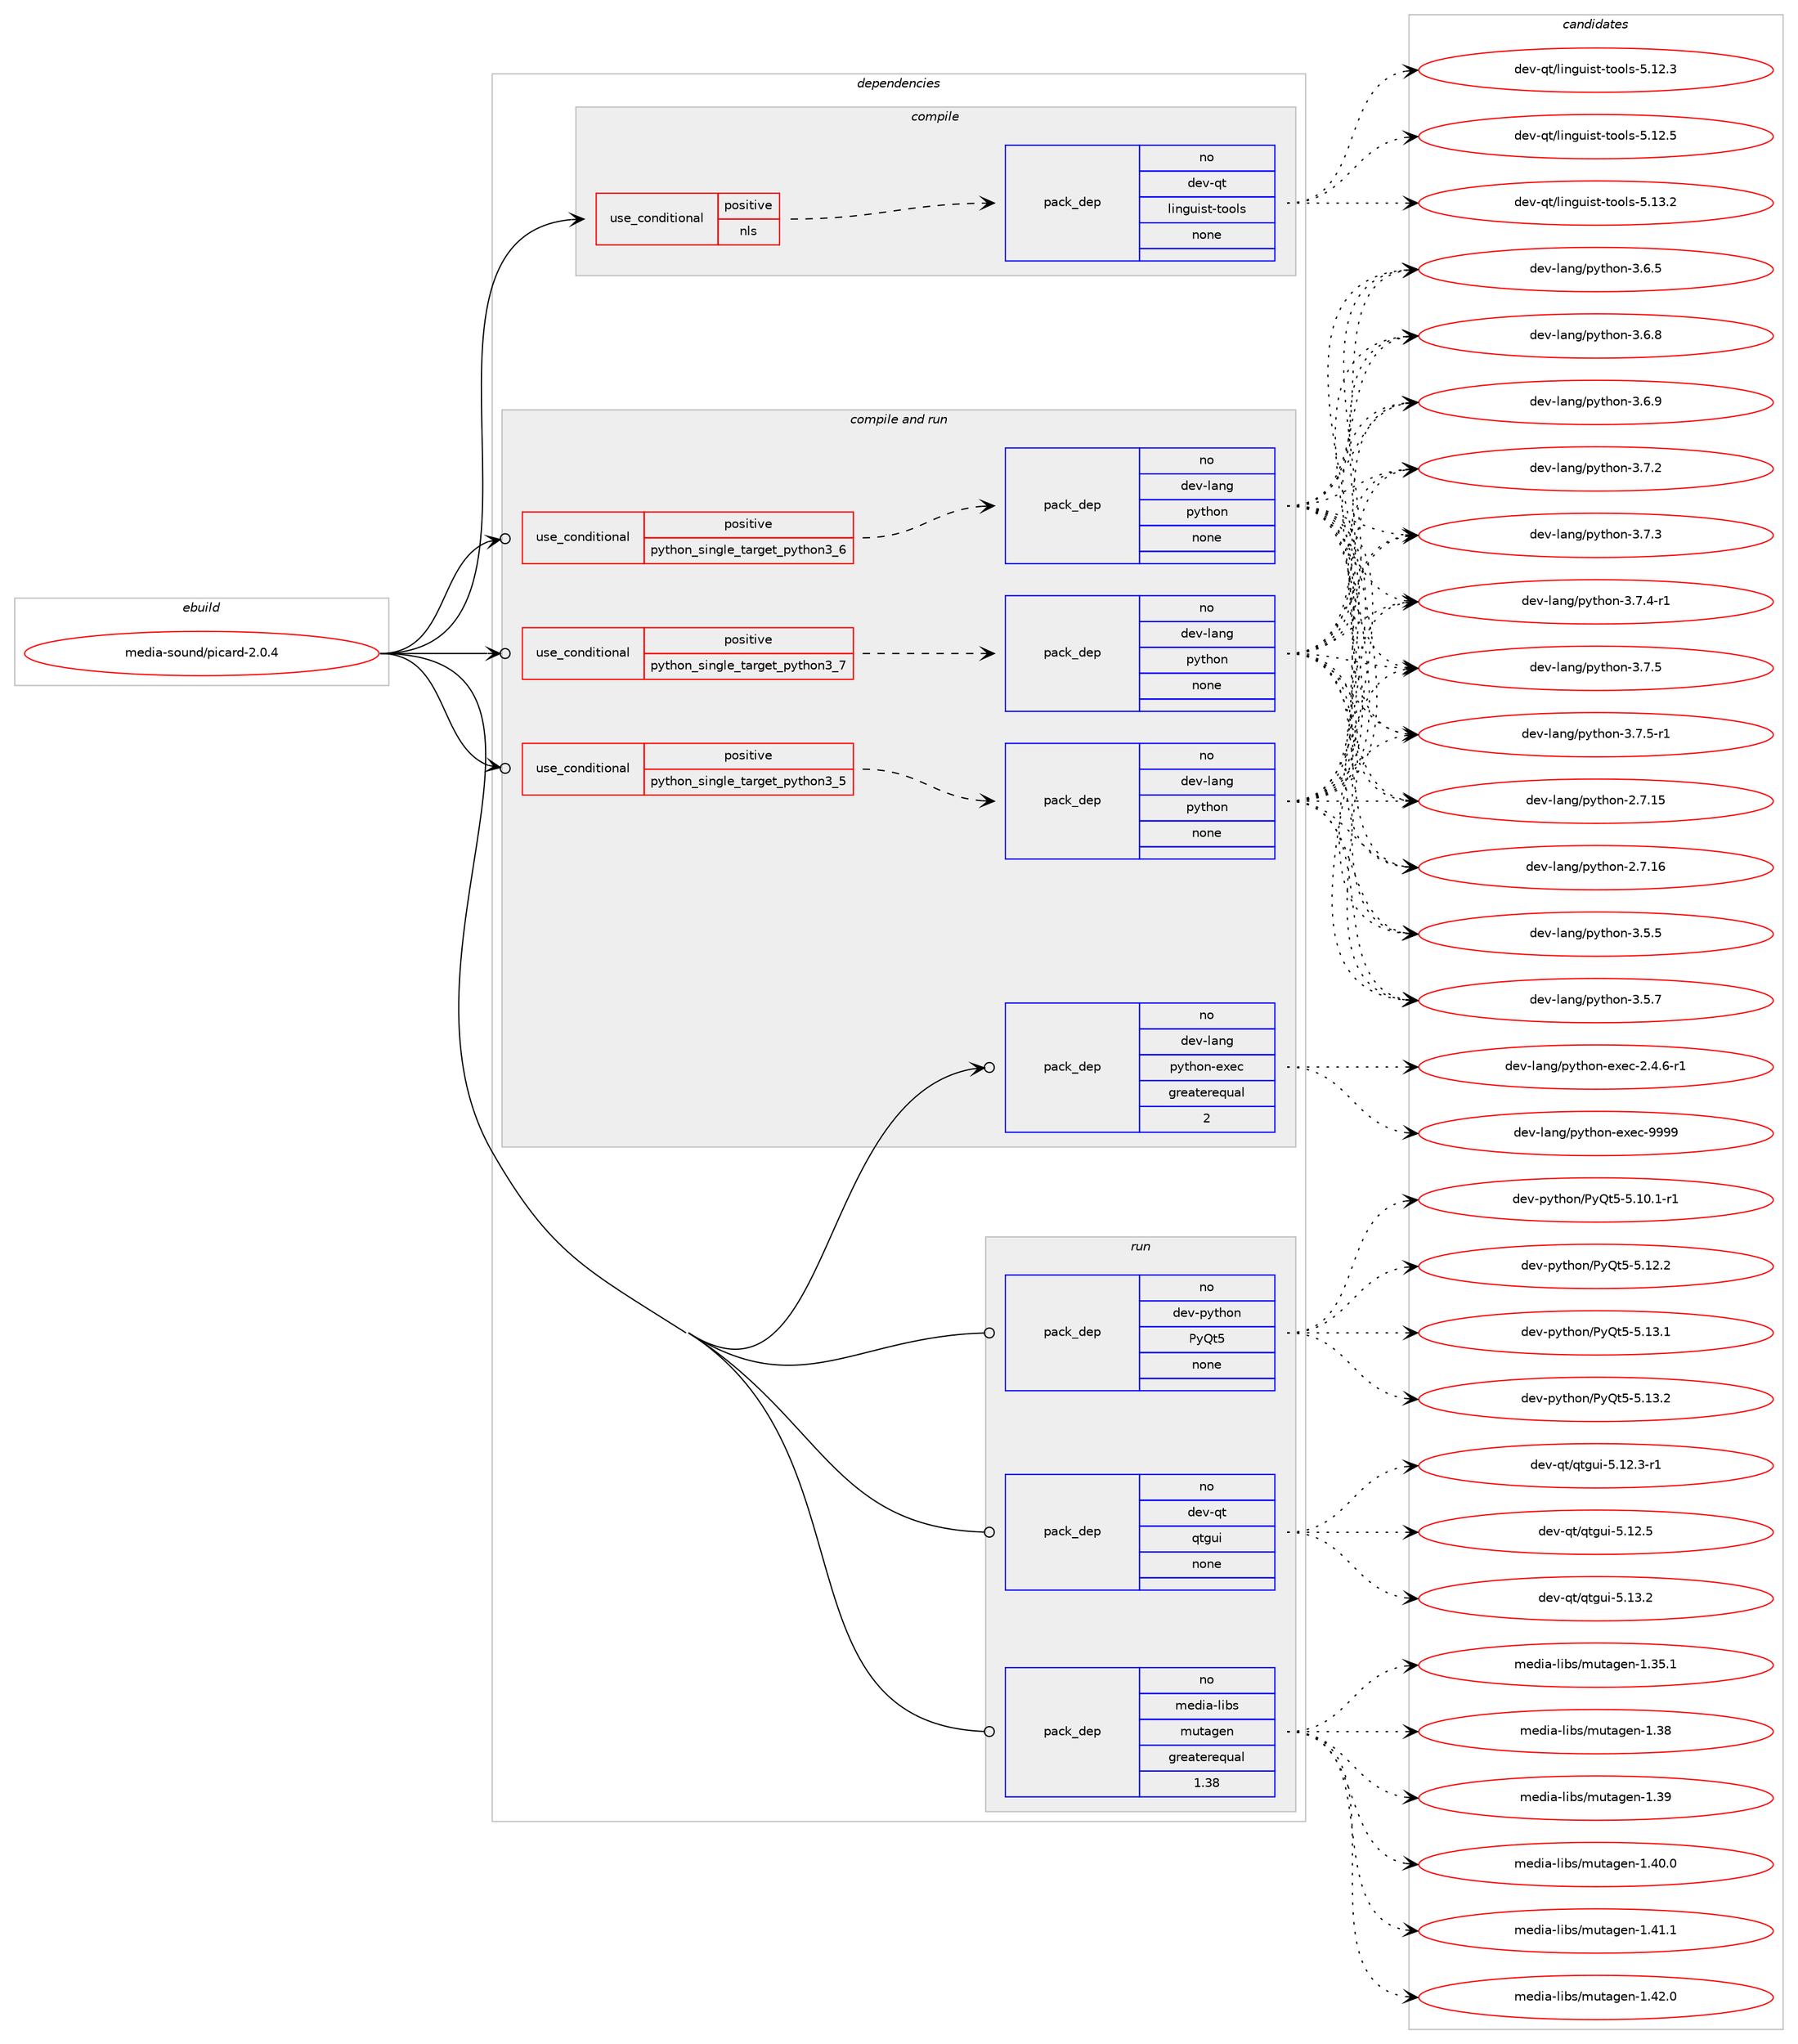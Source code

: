 digraph prolog {

# *************
# Graph options
# *************

newrank=true;
concentrate=true;
compound=true;
graph [rankdir=LR,fontname=Helvetica,fontsize=10,ranksep=1.5];#, ranksep=2.5, nodesep=0.2];
edge  [arrowhead=vee];
node  [fontname=Helvetica,fontsize=10];

# **********
# The ebuild
# **********

subgraph cluster_leftcol {
color=gray;
rank=same;
label=<<i>ebuild</i>>;
id [label="media-sound/picard-2.0.4", color=red, width=4, href="../media-sound/picard-2.0.4.svg"];
}

# ****************
# The dependencies
# ****************

subgraph cluster_midcol {
color=gray;
label=<<i>dependencies</i>>;
subgraph cluster_compile {
fillcolor="#eeeeee";
style=filled;
label=<<i>compile</i>>;
subgraph cond194689 {
dependency801862 [label=<<TABLE BORDER="0" CELLBORDER="1" CELLSPACING="0" CELLPADDING="4"><TR><TD ROWSPAN="3" CELLPADDING="10">use_conditional</TD></TR><TR><TD>positive</TD></TR><TR><TD>nls</TD></TR></TABLE>>, shape=none, color=red];
subgraph pack593158 {
dependency801863 [label=<<TABLE BORDER="0" CELLBORDER="1" CELLSPACING="0" CELLPADDING="4" WIDTH="220"><TR><TD ROWSPAN="6" CELLPADDING="30">pack_dep</TD></TR><TR><TD WIDTH="110">no</TD></TR><TR><TD>dev-qt</TD></TR><TR><TD>linguist-tools</TD></TR><TR><TD>none</TD></TR><TR><TD></TD></TR></TABLE>>, shape=none, color=blue];
}
dependency801862:e -> dependency801863:w [weight=20,style="dashed",arrowhead="vee"];
}
id:e -> dependency801862:w [weight=20,style="solid",arrowhead="vee"];
}
subgraph cluster_compileandrun {
fillcolor="#eeeeee";
style=filled;
label=<<i>compile and run</i>>;
subgraph cond194690 {
dependency801864 [label=<<TABLE BORDER="0" CELLBORDER="1" CELLSPACING="0" CELLPADDING="4"><TR><TD ROWSPAN="3" CELLPADDING="10">use_conditional</TD></TR><TR><TD>positive</TD></TR><TR><TD>python_single_target_python3_5</TD></TR></TABLE>>, shape=none, color=red];
subgraph pack593159 {
dependency801865 [label=<<TABLE BORDER="0" CELLBORDER="1" CELLSPACING="0" CELLPADDING="4" WIDTH="220"><TR><TD ROWSPAN="6" CELLPADDING="30">pack_dep</TD></TR><TR><TD WIDTH="110">no</TD></TR><TR><TD>dev-lang</TD></TR><TR><TD>python</TD></TR><TR><TD>none</TD></TR><TR><TD></TD></TR></TABLE>>, shape=none, color=blue];
}
dependency801864:e -> dependency801865:w [weight=20,style="dashed",arrowhead="vee"];
}
id:e -> dependency801864:w [weight=20,style="solid",arrowhead="odotvee"];
subgraph cond194691 {
dependency801866 [label=<<TABLE BORDER="0" CELLBORDER="1" CELLSPACING="0" CELLPADDING="4"><TR><TD ROWSPAN="3" CELLPADDING="10">use_conditional</TD></TR><TR><TD>positive</TD></TR><TR><TD>python_single_target_python3_6</TD></TR></TABLE>>, shape=none, color=red];
subgraph pack593160 {
dependency801867 [label=<<TABLE BORDER="0" CELLBORDER="1" CELLSPACING="0" CELLPADDING="4" WIDTH="220"><TR><TD ROWSPAN="6" CELLPADDING="30">pack_dep</TD></TR><TR><TD WIDTH="110">no</TD></TR><TR><TD>dev-lang</TD></TR><TR><TD>python</TD></TR><TR><TD>none</TD></TR><TR><TD></TD></TR></TABLE>>, shape=none, color=blue];
}
dependency801866:e -> dependency801867:w [weight=20,style="dashed",arrowhead="vee"];
}
id:e -> dependency801866:w [weight=20,style="solid",arrowhead="odotvee"];
subgraph cond194692 {
dependency801868 [label=<<TABLE BORDER="0" CELLBORDER="1" CELLSPACING="0" CELLPADDING="4"><TR><TD ROWSPAN="3" CELLPADDING="10">use_conditional</TD></TR><TR><TD>positive</TD></TR><TR><TD>python_single_target_python3_7</TD></TR></TABLE>>, shape=none, color=red];
subgraph pack593161 {
dependency801869 [label=<<TABLE BORDER="0" CELLBORDER="1" CELLSPACING="0" CELLPADDING="4" WIDTH="220"><TR><TD ROWSPAN="6" CELLPADDING="30">pack_dep</TD></TR><TR><TD WIDTH="110">no</TD></TR><TR><TD>dev-lang</TD></TR><TR><TD>python</TD></TR><TR><TD>none</TD></TR><TR><TD></TD></TR></TABLE>>, shape=none, color=blue];
}
dependency801868:e -> dependency801869:w [weight=20,style="dashed",arrowhead="vee"];
}
id:e -> dependency801868:w [weight=20,style="solid",arrowhead="odotvee"];
subgraph pack593162 {
dependency801870 [label=<<TABLE BORDER="0" CELLBORDER="1" CELLSPACING="0" CELLPADDING="4" WIDTH="220"><TR><TD ROWSPAN="6" CELLPADDING="30">pack_dep</TD></TR><TR><TD WIDTH="110">no</TD></TR><TR><TD>dev-lang</TD></TR><TR><TD>python-exec</TD></TR><TR><TD>greaterequal</TD></TR><TR><TD>2</TD></TR></TABLE>>, shape=none, color=blue];
}
id:e -> dependency801870:w [weight=20,style="solid",arrowhead="odotvee"];
}
subgraph cluster_run {
fillcolor="#eeeeee";
style=filled;
label=<<i>run</i>>;
subgraph pack593163 {
dependency801871 [label=<<TABLE BORDER="0" CELLBORDER="1" CELLSPACING="0" CELLPADDING="4" WIDTH="220"><TR><TD ROWSPAN="6" CELLPADDING="30">pack_dep</TD></TR><TR><TD WIDTH="110">no</TD></TR><TR><TD>dev-python</TD></TR><TR><TD>PyQt5</TD></TR><TR><TD>none</TD></TR><TR><TD></TD></TR></TABLE>>, shape=none, color=blue];
}
id:e -> dependency801871:w [weight=20,style="solid",arrowhead="odot"];
subgraph pack593164 {
dependency801872 [label=<<TABLE BORDER="0" CELLBORDER="1" CELLSPACING="0" CELLPADDING="4" WIDTH="220"><TR><TD ROWSPAN="6" CELLPADDING="30">pack_dep</TD></TR><TR><TD WIDTH="110">no</TD></TR><TR><TD>dev-qt</TD></TR><TR><TD>qtgui</TD></TR><TR><TD>none</TD></TR><TR><TD></TD></TR></TABLE>>, shape=none, color=blue];
}
id:e -> dependency801872:w [weight=20,style="solid",arrowhead="odot"];
subgraph pack593165 {
dependency801873 [label=<<TABLE BORDER="0" CELLBORDER="1" CELLSPACING="0" CELLPADDING="4" WIDTH="220"><TR><TD ROWSPAN="6" CELLPADDING="30">pack_dep</TD></TR><TR><TD WIDTH="110">no</TD></TR><TR><TD>media-libs</TD></TR><TR><TD>mutagen</TD></TR><TR><TD>greaterequal</TD></TR><TR><TD>1.38</TD></TR></TABLE>>, shape=none, color=blue];
}
id:e -> dependency801873:w [weight=20,style="solid",arrowhead="odot"];
}
}

# **************
# The candidates
# **************

subgraph cluster_choices {
rank=same;
color=gray;
label=<<i>candidates</i>>;

subgraph choice593158 {
color=black;
nodesep=1;
choice10010111845113116471081051101031171051151164511611111110811545534649504651 [label="dev-qt/linguist-tools-5.12.3", color=red, width=4,href="../dev-qt/linguist-tools-5.12.3.svg"];
choice10010111845113116471081051101031171051151164511611111110811545534649504653 [label="dev-qt/linguist-tools-5.12.5", color=red, width=4,href="../dev-qt/linguist-tools-5.12.5.svg"];
choice10010111845113116471081051101031171051151164511611111110811545534649514650 [label="dev-qt/linguist-tools-5.13.2", color=red, width=4,href="../dev-qt/linguist-tools-5.13.2.svg"];
dependency801863:e -> choice10010111845113116471081051101031171051151164511611111110811545534649504651:w [style=dotted,weight="100"];
dependency801863:e -> choice10010111845113116471081051101031171051151164511611111110811545534649504653:w [style=dotted,weight="100"];
dependency801863:e -> choice10010111845113116471081051101031171051151164511611111110811545534649514650:w [style=dotted,weight="100"];
}
subgraph choice593159 {
color=black;
nodesep=1;
choice10010111845108971101034711212111610411111045504655464953 [label="dev-lang/python-2.7.15", color=red, width=4,href="../dev-lang/python-2.7.15.svg"];
choice10010111845108971101034711212111610411111045504655464954 [label="dev-lang/python-2.7.16", color=red, width=4,href="../dev-lang/python-2.7.16.svg"];
choice100101118451089711010347112121116104111110455146534653 [label="dev-lang/python-3.5.5", color=red, width=4,href="../dev-lang/python-3.5.5.svg"];
choice100101118451089711010347112121116104111110455146534655 [label="dev-lang/python-3.5.7", color=red, width=4,href="../dev-lang/python-3.5.7.svg"];
choice100101118451089711010347112121116104111110455146544653 [label="dev-lang/python-3.6.5", color=red, width=4,href="../dev-lang/python-3.6.5.svg"];
choice100101118451089711010347112121116104111110455146544656 [label="dev-lang/python-3.6.8", color=red, width=4,href="../dev-lang/python-3.6.8.svg"];
choice100101118451089711010347112121116104111110455146544657 [label="dev-lang/python-3.6.9", color=red, width=4,href="../dev-lang/python-3.6.9.svg"];
choice100101118451089711010347112121116104111110455146554650 [label="dev-lang/python-3.7.2", color=red, width=4,href="../dev-lang/python-3.7.2.svg"];
choice100101118451089711010347112121116104111110455146554651 [label="dev-lang/python-3.7.3", color=red, width=4,href="../dev-lang/python-3.7.3.svg"];
choice1001011184510897110103471121211161041111104551465546524511449 [label="dev-lang/python-3.7.4-r1", color=red, width=4,href="../dev-lang/python-3.7.4-r1.svg"];
choice100101118451089711010347112121116104111110455146554653 [label="dev-lang/python-3.7.5", color=red, width=4,href="../dev-lang/python-3.7.5.svg"];
choice1001011184510897110103471121211161041111104551465546534511449 [label="dev-lang/python-3.7.5-r1", color=red, width=4,href="../dev-lang/python-3.7.5-r1.svg"];
dependency801865:e -> choice10010111845108971101034711212111610411111045504655464953:w [style=dotted,weight="100"];
dependency801865:e -> choice10010111845108971101034711212111610411111045504655464954:w [style=dotted,weight="100"];
dependency801865:e -> choice100101118451089711010347112121116104111110455146534653:w [style=dotted,weight="100"];
dependency801865:e -> choice100101118451089711010347112121116104111110455146534655:w [style=dotted,weight="100"];
dependency801865:e -> choice100101118451089711010347112121116104111110455146544653:w [style=dotted,weight="100"];
dependency801865:e -> choice100101118451089711010347112121116104111110455146544656:w [style=dotted,weight="100"];
dependency801865:e -> choice100101118451089711010347112121116104111110455146544657:w [style=dotted,weight="100"];
dependency801865:e -> choice100101118451089711010347112121116104111110455146554650:w [style=dotted,weight="100"];
dependency801865:e -> choice100101118451089711010347112121116104111110455146554651:w [style=dotted,weight="100"];
dependency801865:e -> choice1001011184510897110103471121211161041111104551465546524511449:w [style=dotted,weight="100"];
dependency801865:e -> choice100101118451089711010347112121116104111110455146554653:w [style=dotted,weight="100"];
dependency801865:e -> choice1001011184510897110103471121211161041111104551465546534511449:w [style=dotted,weight="100"];
}
subgraph choice593160 {
color=black;
nodesep=1;
choice10010111845108971101034711212111610411111045504655464953 [label="dev-lang/python-2.7.15", color=red, width=4,href="../dev-lang/python-2.7.15.svg"];
choice10010111845108971101034711212111610411111045504655464954 [label="dev-lang/python-2.7.16", color=red, width=4,href="../dev-lang/python-2.7.16.svg"];
choice100101118451089711010347112121116104111110455146534653 [label="dev-lang/python-3.5.5", color=red, width=4,href="../dev-lang/python-3.5.5.svg"];
choice100101118451089711010347112121116104111110455146534655 [label="dev-lang/python-3.5.7", color=red, width=4,href="../dev-lang/python-3.5.7.svg"];
choice100101118451089711010347112121116104111110455146544653 [label="dev-lang/python-3.6.5", color=red, width=4,href="../dev-lang/python-3.6.5.svg"];
choice100101118451089711010347112121116104111110455146544656 [label="dev-lang/python-3.6.8", color=red, width=4,href="../dev-lang/python-3.6.8.svg"];
choice100101118451089711010347112121116104111110455146544657 [label="dev-lang/python-3.6.9", color=red, width=4,href="../dev-lang/python-3.6.9.svg"];
choice100101118451089711010347112121116104111110455146554650 [label="dev-lang/python-3.7.2", color=red, width=4,href="../dev-lang/python-3.7.2.svg"];
choice100101118451089711010347112121116104111110455146554651 [label="dev-lang/python-3.7.3", color=red, width=4,href="../dev-lang/python-3.7.3.svg"];
choice1001011184510897110103471121211161041111104551465546524511449 [label="dev-lang/python-3.7.4-r1", color=red, width=4,href="../dev-lang/python-3.7.4-r1.svg"];
choice100101118451089711010347112121116104111110455146554653 [label="dev-lang/python-3.7.5", color=red, width=4,href="../dev-lang/python-3.7.5.svg"];
choice1001011184510897110103471121211161041111104551465546534511449 [label="dev-lang/python-3.7.5-r1", color=red, width=4,href="../dev-lang/python-3.7.5-r1.svg"];
dependency801867:e -> choice10010111845108971101034711212111610411111045504655464953:w [style=dotted,weight="100"];
dependency801867:e -> choice10010111845108971101034711212111610411111045504655464954:w [style=dotted,weight="100"];
dependency801867:e -> choice100101118451089711010347112121116104111110455146534653:w [style=dotted,weight="100"];
dependency801867:e -> choice100101118451089711010347112121116104111110455146534655:w [style=dotted,weight="100"];
dependency801867:e -> choice100101118451089711010347112121116104111110455146544653:w [style=dotted,weight="100"];
dependency801867:e -> choice100101118451089711010347112121116104111110455146544656:w [style=dotted,weight="100"];
dependency801867:e -> choice100101118451089711010347112121116104111110455146544657:w [style=dotted,weight="100"];
dependency801867:e -> choice100101118451089711010347112121116104111110455146554650:w [style=dotted,weight="100"];
dependency801867:e -> choice100101118451089711010347112121116104111110455146554651:w [style=dotted,weight="100"];
dependency801867:e -> choice1001011184510897110103471121211161041111104551465546524511449:w [style=dotted,weight="100"];
dependency801867:e -> choice100101118451089711010347112121116104111110455146554653:w [style=dotted,weight="100"];
dependency801867:e -> choice1001011184510897110103471121211161041111104551465546534511449:w [style=dotted,weight="100"];
}
subgraph choice593161 {
color=black;
nodesep=1;
choice10010111845108971101034711212111610411111045504655464953 [label="dev-lang/python-2.7.15", color=red, width=4,href="../dev-lang/python-2.7.15.svg"];
choice10010111845108971101034711212111610411111045504655464954 [label="dev-lang/python-2.7.16", color=red, width=4,href="../dev-lang/python-2.7.16.svg"];
choice100101118451089711010347112121116104111110455146534653 [label="dev-lang/python-3.5.5", color=red, width=4,href="../dev-lang/python-3.5.5.svg"];
choice100101118451089711010347112121116104111110455146534655 [label="dev-lang/python-3.5.7", color=red, width=4,href="../dev-lang/python-3.5.7.svg"];
choice100101118451089711010347112121116104111110455146544653 [label="dev-lang/python-3.6.5", color=red, width=4,href="../dev-lang/python-3.6.5.svg"];
choice100101118451089711010347112121116104111110455146544656 [label="dev-lang/python-3.6.8", color=red, width=4,href="../dev-lang/python-3.6.8.svg"];
choice100101118451089711010347112121116104111110455146544657 [label="dev-lang/python-3.6.9", color=red, width=4,href="../dev-lang/python-3.6.9.svg"];
choice100101118451089711010347112121116104111110455146554650 [label="dev-lang/python-3.7.2", color=red, width=4,href="../dev-lang/python-3.7.2.svg"];
choice100101118451089711010347112121116104111110455146554651 [label="dev-lang/python-3.7.3", color=red, width=4,href="../dev-lang/python-3.7.3.svg"];
choice1001011184510897110103471121211161041111104551465546524511449 [label="dev-lang/python-3.7.4-r1", color=red, width=4,href="../dev-lang/python-3.7.4-r1.svg"];
choice100101118451089711010347112121116104111110455146554653 [label="dev-lang/python-3.7.5", color=red, width=4,href="../dev-lang/python-3.7.5.svg"];
choice1001011184510897110103471121211161041111104551465546534511449 [label="dev-lang/python-3.7.5-r1", color=red, width=4,href="../dev-lang/python-3.7.5-r1.svg"];
dependency801869:e -> choice10010111845108971101034711212111610411111045504655464953:w [style=dotted,weight="100"];
dependency801869:e -> choice10010111845108971101034711212111610411111045504655464954:w [style=dotted,weight="100"];
dependency801869:e -> choice100101118451089711010347112121116104111110455146534653:w [style=dotted,weight="100"];
dependency801869:e -> choice100101118451089711010347112121116104111110455146534655:w [style=dotted,weight="100"];
dependency801869:e -> choice100101118451089711010347112121116104111110455146544653:w [style=dotted,weight="100"];
dependency801869:e -> choice100101118451089711010347112121116104111110455146544656:w [style=dotted,weight="100"];
dependency801869:e -> choice100101118451089711010347112121116104111110455146544657:w [style=dotted,weight="100"];
dependency801869:e -> choice100101118451089711010347112121116104111110455146554650:w [style=dotted,weight="100"];
dependency801869:e -> choice100101118451089711010347112121116104111110455146554651:w [style=dotted,weight="100"];
dependency801869:e -> choice1001011184510897110103471121211161041111104551465546524511449:w [style=dotted,weight="100"];
dependency801869:e -> choice100101118451089711010347112121116104111110455146554653:w [style=dotted,weight="100"];
dependency801869:e -> choice1001011184510897110103471121211161041111104551465546534511449:w [style=dotted,weight="100"];
}
subgraph choice593162 {
color=black;
nodesep=1;
choice10010111845108971101034711212111610411111045101120101994550465246544511449 [label="dev-lang/python-exec-2.4.6-r1", color=red, width=4,href="../dev-lang/python-exec-2.4.6-r1.svg"];
choice10010111845108971101034711212111610411111045101120101994557575757 [label="dev-lang/python-exec-9999", color=red, width=4,href="../dev-lang/python-exec-9999.svg"];
dependency801870:e -> choice10010111845108971101034711212111610411111045101120101994550465246544511449:w [style=dotted,weight="100"];
dependency801870:e -> choice10010111845108971101034711212111610411111045101120101994557575757:w [style=dotted,weight="100"];
}
subgraph choice593163 {
color=black;
nodesep=1;
choice1001011184511212111610411111047801218111653455346494846494511449 [label="dev-python/PyQt5-5.10.1-r1", color=red, width=4,href="../dev-python/PyQt5-5.10.1-r1.svg"];
choice100101118451121211161041111104780121811165345534649504650 [label="dev-python/PyQt5-5.12.2", color=red, width=4,href="../dev-python/PyQt5-5.12.2.svg"];
choice100101118451121211161041111104780121811165345534649514649 [label="dev-python/PyQt5-5.13.1", color=red, width=4,href="../dev-python/PyQt5-5.13.1.svg"];
choice100101118451121211161041111104780121811165345534649514650 [label="dev-python/PyQt5-5.13.2", color=red, width=4,href="../dev-python/PyQt5-5.13.2.svg"];
dependency801871:e -> choice1001011184511212111610411111047801218111653455346494846494511449:w [style=dotted,weight="100"];
dependency801871:e -> choice100101118451121211161041111104780121811165345534649504650:w [style=dotted,weight="100"];
dependency801871:e -> choice100101118451121211161041111104780121811165345534649514649:w [style=dotted,weight="100"];
dependency801871:e -> choice100101118451121211161041111104780121811165345534649514650:w [style=dotted,weight="100"];
}
subgraph choice593164 {
color=black;
nodesep=1;
choice1001011184511311647113116103117105455346495046514511449 [label="dev-qt/qtgui-5.12.3-r1", color=red, width=4,href="../dev-qt/qtgui-5.12.3-r1.svg"];
choice100101118451131164711311610311710545534649504653 [label="dev-qt/qtgui-5.12.5", color=red, width=4,href="../dev-qt/qtgui-5.12.5.svg"];
choice100101118451131164711311610311710545534649514650 [label="dev-qt/qtgui-5.13.2", color=red, width=4,href="../dev-qt/qtgui-5.13.2.svg"];
dependency801872:e -> choice1001011184511311647113116103117105455346495046514511449:w [style=dotted,weight="100"];
dependency801872:e -> choice100101118451131164711311610311710545534649504653:w [style=dotted,weight="100"];
dependency801872:e -> choice100101118451131164711311610311710545534649514650:w [style=dotted,weight="100"];
}
subgraph choice593165 {
color=black;
nodesep=1;
choice109101100105974510810598115471091171169710310111045494651534649 [label="media-libs/mutagen-1.35.1", color=red, width=4,href="../media-libs/mutagen-1.35.1.svg"];
choice10910110010597451081059811547109117116971031011104549465156 [label="media-libs/mutagen-1.38", color=red, width=4,href="../media-libs/mutagen-1.38.svg"];
choice10910110010597451081059811547109117116971031011104549465157 [label="media-libs/mutagen-1.39", color=red, width=4,href="../media-libs/mutagen-1.39.svg"];
choice109101100105974510810598115471091171169710310111045494652484648 [label="media-libs/mutagen-1.40.0", color=red, width=4,href="../media-libs/mutagen-1.40.0.svg"];
choice109101100105974510810598115471091171169710310111045494652494649 [label="media-libs/mutagen-1.41.1", color=red, width=4,href="../media-libs/mutagen-1.41.1.svg"];
choice109101100105974510810598115471091171169710310111045494652504648 [label="media-libs/mutagen-1.42.0", color=red, width=4,href="../media-libs/mutagen-1.42.0.svg"];
dependency801873:e -> choice109101100105974510810598115471091171169710310111045494651534649:w [style=dotted,weight="100"];
dependency801873:e -> choice10910110010597451081059811547109117116971031011104549465156:w [style=dotted,weight="100"];
dependency801873:e -> choice10910110010597451081059811547109117116971031011104549465157:w [style=dotted,weight="100"];
dependency801873:e -> choice109101100105974510810598115471091171169710310111045494652484648:w [style=dotted,weight="100"];
dependency801873:e -> choice109101100105974510810598115471091171169710310111045494652494649:w [style=dotted,weight="100"];
dependency801873:e -> choice109101100105974510810598115471091171169710310111045494652504648:w [style=dotted,weight="100"];
}
}

}
